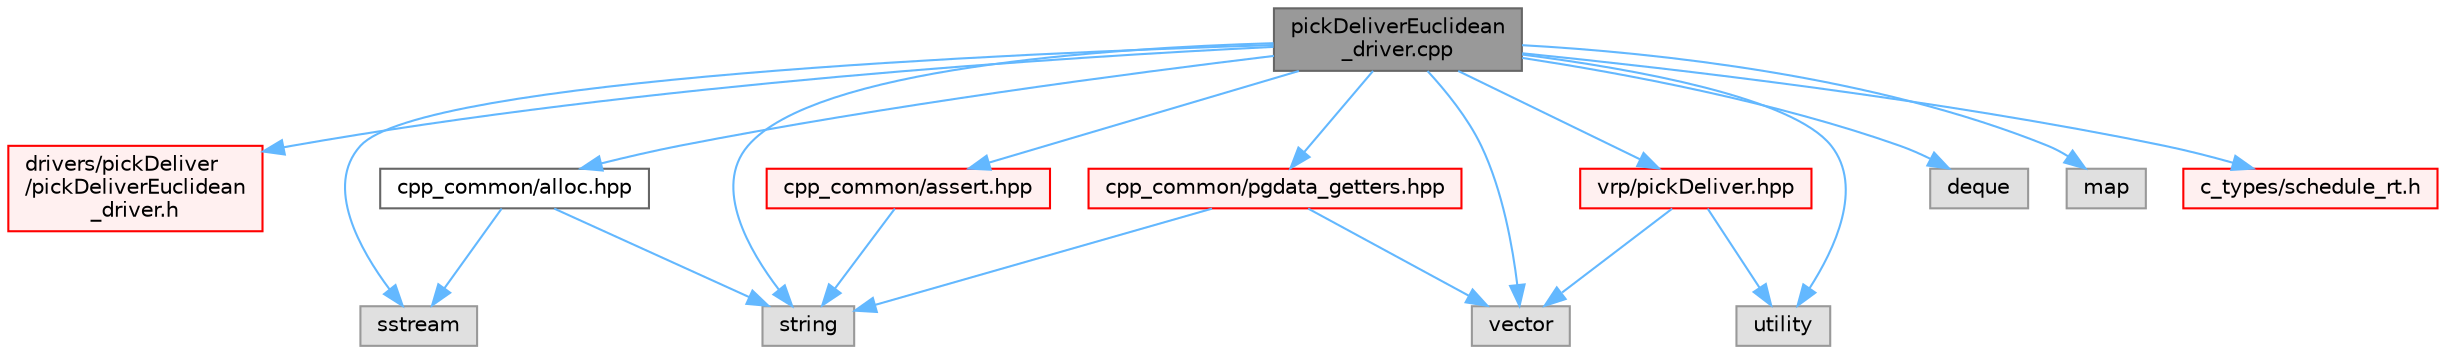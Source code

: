 digraph "pickDeliverEuclidean_driver.cpp"
{
 // LATEX_PDF_SIZE
  bgcolor="transparent";
  edge [fontname=Helvetica,fontsize=10,labelfontname=Helvetica,labelfontsize=10];
  node [fontname=Helvetica,fontsize=10,shape=box,height=0.2,width=0.4];
  Node1 [id="Node000001",label="pickDeliverEuclidean\l_driver.cpp",height=0.2,width=0.4,color="gray40", fillcolor="grey60", style="filled", fontcolor="black",tooltip=" "];
  Node1 -> Node2 [id="edge1_Node000001_Node000002",color="steelblue1",style="solid",tooltip=" "];
  Node2 [id="Node000002",label="drivers/pickDeliver\l/pickDeliverEuclidean\l_driver.h",height=0.2,width=0.4,color="red", fillcolor="#FFF0F0", style="filled",URL="$pickDeliverEuclidean__driver_8h.html",tooltip=" "];
  Node1 -> Node4 [id="edge2_Node000001_Node000004",color="steelblue1",style="solid",tooltip=" "];
  Node4 [id="Node000004",label="sstream",height=0.2,width=0.4,color="grey60", fillcolor="#E0E0E0", style="filled",tooltip=" "];
  Node1 -> Node5 [id="edge3_Node000001_Node000005",color="steelblue1",style="solid",tooltip=" "];
  Node5 [id="Node000005",label="string",height=0.2,width=0.4,color="grey60", fillcolor="#E0E0E0", style="filled",tooltip=" "];
  Node1 -> Node6 [id="edge4_Node000001_Node000006",color="steelblue1",style="solid",tooltip=" "];
  Node6 [id="Node000006",label="deque",height=0.2,width=0.4,color="grey60", fillcolor="#E0E0E0", style="filled",tooltip=" "];
  Node1 -> Node7 [id="edge5_Node000001_Node000007",color="steelblue1",style="solid",tooltip=" "];
  Node7 [id="Node000007",label="vector",height=0.2,width=0.4,color="grey60", fillcolor="#E0E0E0", style="filled",tooltip=" "];
  Node1 -> Node8 [id="edge6_Node000001_Node000008",color="steelblue1",style="solid",tooltip=" "];
  Node8 [id="Node000008",label="map",height=0.2,width=0.4,color="grey60", fillcolor="#E0E0E0", style="filled",tooltip=" "];
  Node1 -> Node9 [id="edge7_Node000001_Node000009",color="steelblue1",style="solid",tooltip=" "];
  Node9 [id="Node000009",label="utility",height=0.2,width=0.4,color="grey60", fillcolor="#E0E0E0", style="filled",tooltip=" "];
  Node1 -> Node10 [id="edge8_Node000001_Node000010",color="steelblue1",style="solid",tooltip=" "];
  Node10 [id="Node000010",label="c_types/schedule_rt.h",height=0.2,width=0.4,color="red", fillcolor="#FFF0F0", style="filled",URL="$schedule__rt_8h.html",tooltip=" "];
  Node1 -> Node12 [id="edge9_Node000001_Node000012",color="steelblue1",style="solid",tooltip=" "];
  Node12 [id="Node000012",label="vrp/pickDeliver.hpp",height=0.2,width=0.4,color="red", fillcolor="#FFF0F0", style="filled",URL="$pickDeliver_8hpp.html",tooltip=" "];
  Node12 -> Node7 [id="edge10_Node000012_Node000007",color="steelblue1",style="solid",tooltip=" "];
  Node12 -> Node9 [id="edge11_Node000012_Node000009",color="steelblue1",style="solid",tooltip=" "];
  Node1 -> Node42 [id="edge12_Node000001_Node000042",color="steelblue1",style="solid",tooltip=" "];
  Node42 [id="Node000042",label="cpp_common/pgdata_getters.hpp",height=0.2,width=0.4,color="red", fillcolor="#FFF0F0", style="filled",URL="$pgdata__getters_8hpp.html",tooltip=" "];
  Node42 -> Node5 [id="edge13_Node000042_Node000005",color="steelblue1",style="solid",tooltip=" "];
  Node42 -> Node7 [id="edge14_Node000042_Node000007",color="steelblue1",style="solid",tooltip=" "];
  Node1 -> Node35 [id="edge15_Node000001_Node000035",color="steelblue1",style="solid",tooltip=" "];
  Node35 [id="Node000035",label="cpp_common/assert.hpp",height=0.2,width=0.4,color="red", fillcolor="#FFF0F0", style="filled",URL="$assert_8hpp.html",tooltip="Assertions Handling."];
  Node35 -> Node5 [id="edge16_Node000035_Node000005",color="steelblue1",style="solid",tooltip=" "];
  Node1 -> Node56 [id="edge17_Node000001_Node000056",color="steelblue1",style="solid",tooltip=" "];
  Node56 [id="Node000056",label="cpp_common/alloc.hpp",height=0.2,width=0.4,color="grey40", fillcolor="white", style="filled",URL="$alloc_8hpp.html",tooltip=" "];
  Node56 -> Node5 [id="edge18_Node000056_Node000005",color="steelblue1",style="solid",tooltip=" "];
  Node56 -> Node4 [id="edge19_Node000056_Node000004",color="steelblue1",style="solid",tooltip=" "];
}
